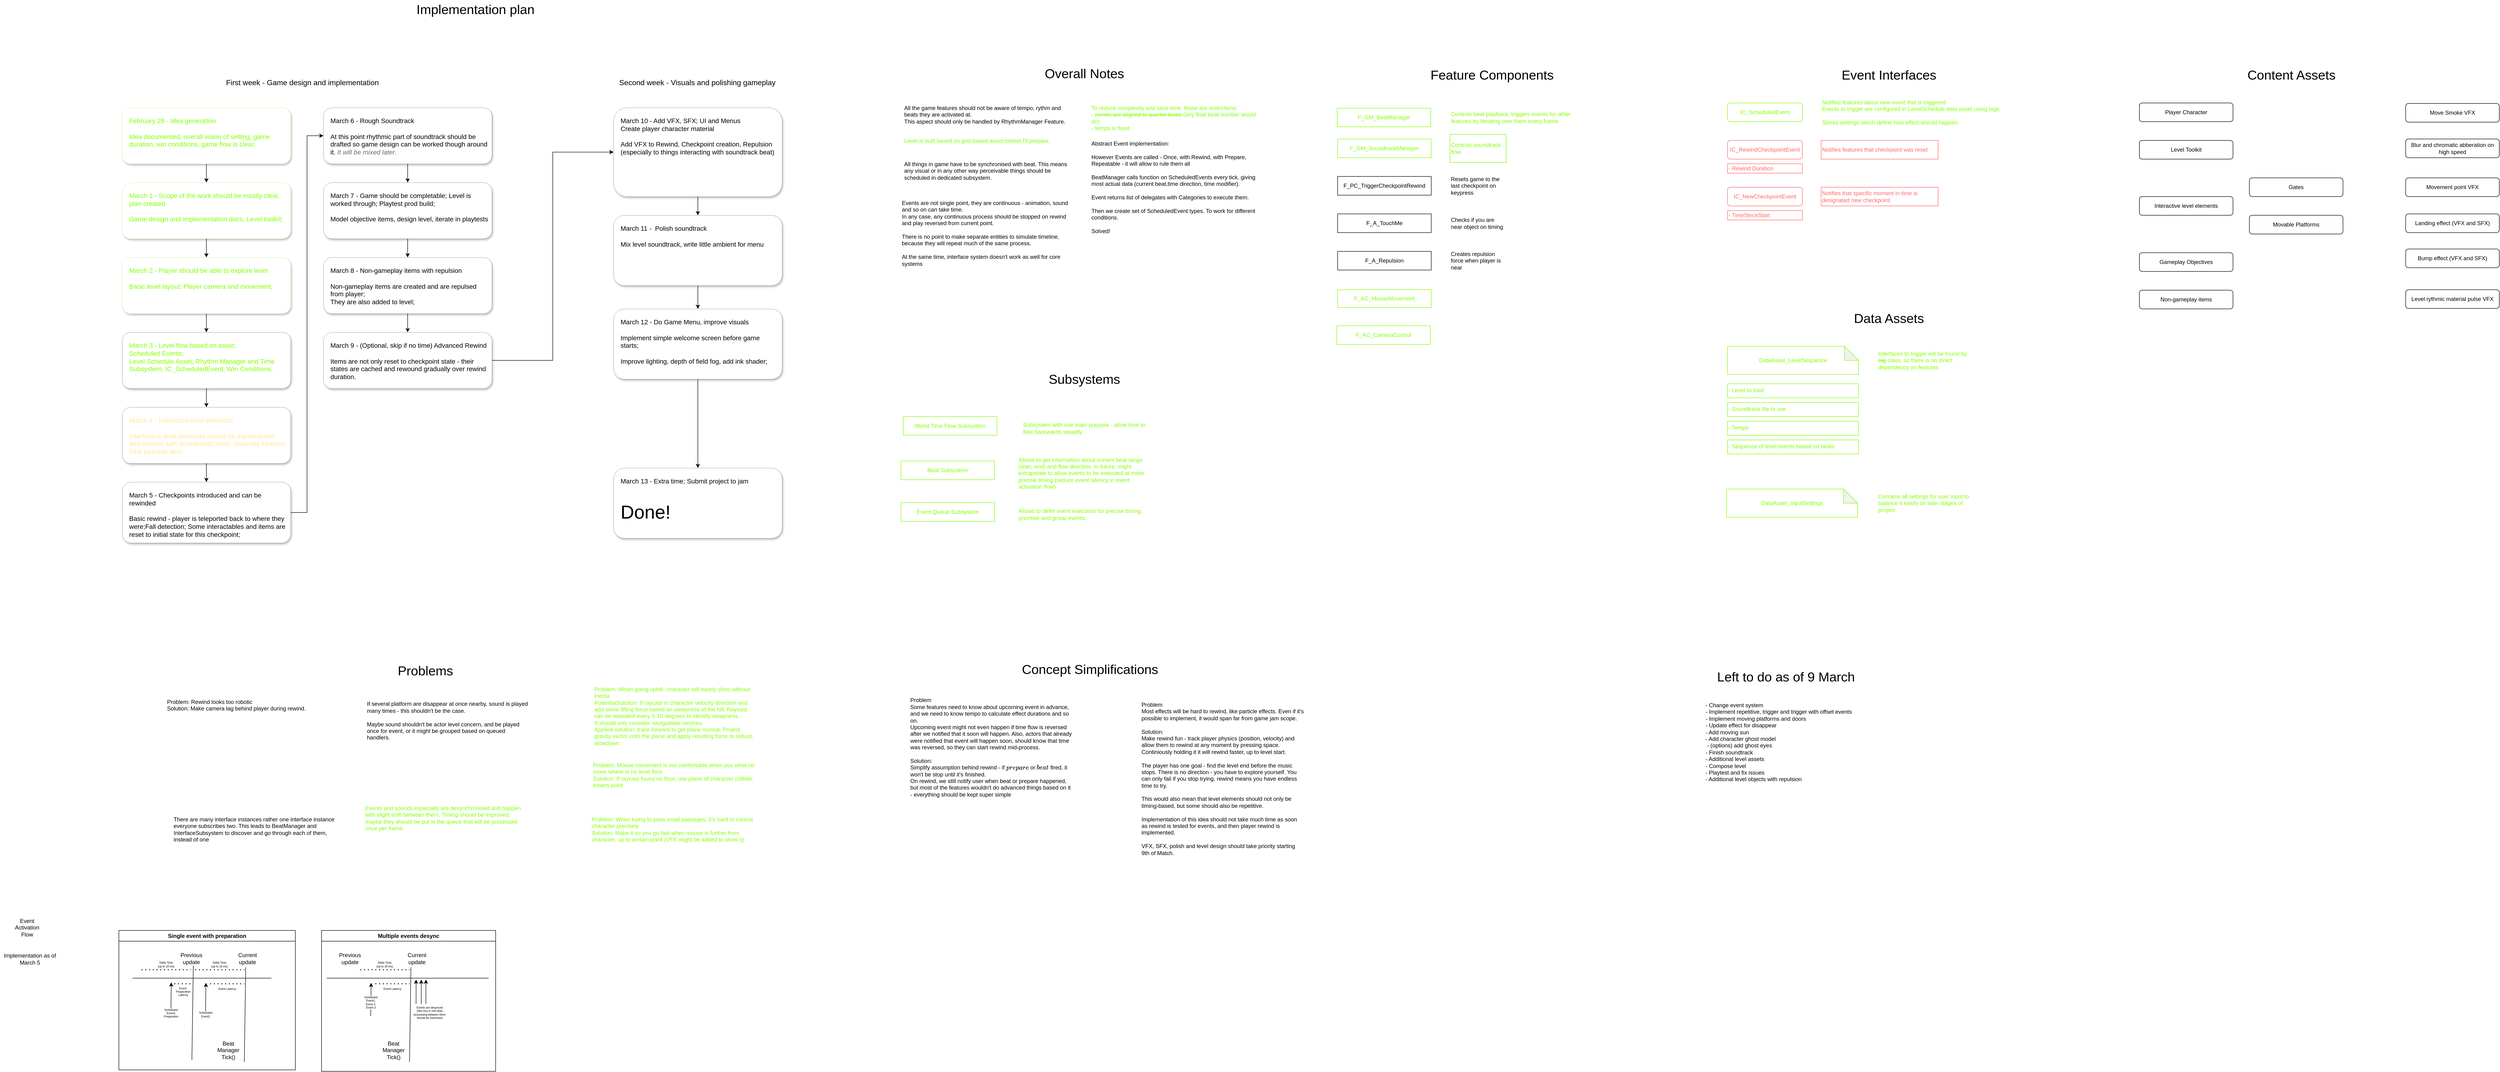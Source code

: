 <mxfile version="23.1.5" type="device">
  <diagram name="Page-1" id="owv8p-Lf1dp_q_vDyG9w">
    <mxGraphModel dx="3559" dy="2491" grid="0" gridSize="10" guides="1" tooltips="1" connect="1" arrows="1" fold="1" page="0" pageScale="1" pageWidth="850" pageHeight="1100" math="0" shadow="0">
      <root>
        <mxCell id="0" />
        <mxCell id="1" parent="0" />
        <mxCell id="0gpyr5pIwed21yI04qNp-7" value="DataAsset_LevelSequence" style="shape=note;whiteSpace=wrap;html=1;backgroundOutline=1;darkOpacity=0.05;fontColor=#80FF00;strokeColor=#80FF00;" parent="1" vertex="1">
          <mxGeometry x="1760" y="-480" width="280" height="60" as="geometry" />
        </mxCell>
        <mxCell id="0gpyr5pIwed21yI04qNp-13" value="F_GM_SoundtrackManager" style="rounded=0;whiteSpace=wrap;html=1;fontColor=#80FF00;strokeColor=#80FF00;" parent="1" vertex="1">
          <mxGeometry x="927" y="-923" width="200" height="40" as="geometry" />
        </mxCell>
        <mxCell id="0gpyr5pIwed21yI04qNp-21" value="Interfaces to trigger will be found by &lt;strike&gt;tag&lt;/strike&gt;&amp;nbsp;class, so there is no direct dependency on features" style="text;html=1;align=left;verticalAlign=middle;whiteSpace=wrap;rounded=0;fontColor=#80FF00;strokeColor=none;" parent="1" vertex="1">
          <mxGeometry x="2080" y="-480" width="210" height="60" as="geometry" />
        </mxCell>
        <mxCell id="0gpyr5pIwed21yI04qNp-25" value="IC_RewindCheckpointEvent" style="rounded=1;whiteSpace=wrap;html=1;glass=0;fontColor=#FF6666;strokeColor=#FF6666;" parent="1" vertex="1">
          <mxGeometry x="1760" y="-920" width="160" height="40" as="geometry" />
        </mxCell>
        <mxCell id="0gpyr5pIwed21yI04qNp-26" value="F_GM_BeatManager" style="rounded=0;whiteSpace=wrap;html=1;fontColor=#80FF00;strokeColor=#80FF00;" parent="1" vertex="1">
          <mxGeometry x="926" y="-989" width="200" height="40" as="geometry" />
        </mxCell>
        <mxCell id="0gpyr5pIwed21yI04qNp-28" value="F_PC_TriggerCheckpointRewind" style="rounded=0;whiteSpace=wrap;html=1;" parent="1" vertex="1">
          <mxGeometry x="927" y="-843" width="200" height="40" as="geometry" />
        </mxCell>
        <mxCell id="0gpyr5pIwed21yI04qNp-29" value="F_A_TouchMe" style="rounded=0;whiteSpace=wrap;html=1;" parent="1" vertex="1">
          <mxGeometry x="927" y="-763" width="200" height="40" as="geometry" />
        </mxCell>
        <mxCell id="0gpyr5pIwed21yI04qNp-31" value="Checks if you are near object on timing" style="text;html=1;align=left;verticalAlign=middle;whiteSpace=wrap;rounded=0;" parent="1" vertex="1">
          <mxGeometry x="1167" y="-763" width="120" height="40" as="geometry" />
        </mxCell>
        <mxCell id="0gpyr5pIwed21yI04qNp-32" value="Resets game to the last checkpoint on keypress" style="text;html=1;align=left;verticalAlign=middle;whiteSpace=wrap;rounded=0;" parent="1" vertex="1">
          <mxGeometry x="1167" y="-853" width="120" height="60" as="geometry" />
        </mxCell>
        <mxCell id="0gpyr5pIwed21yI04qNp-33" value="Controls soundtrack flow" style="text;html=1;align=left;verticalAlign=middle;whiteSpace=wrap;rounded=0;fontColor=#80FF00;strokeColor=#80FF00;" parent="1" vertex="1">
          <mxGeometry x="1167" y="-933" width="120" height="60" as="geometry" />
        </mxCell>
        <mxCell id="0gpyr5pIwed21yI04qNp-35" value="F_A_Repulsion" style="rounded=0;whiteSpace=wrap;html=1;" parent="1" vertex="1">
          <mxGeometry x="927" y="-683" width="200" height="40" as="geometry" />
        </mxCell>
        <mxCell id="0gpyr5pIwed21yI04qNp-38" value="Creates repulsion force when player is near" style="text;html=1;align=left;verticalAlign=middle;whiteSpace=wrap;rounded=0;" parent="1" vertex="1">
          <mxGeometry x="1167" y="-683" width="120" height="40" as="geometry" />
        </mxCell>
        <mxCell id="0gpyr5pIwed21yI04qNp-39" value="IC_ScheduledEvent" style="rounded=1;whiteSpace=wrap;html=1;glass=0;strokeColor=#80FF00;fontColor=#80FF00;" parent="1" vertex="1">
          <mxGeometry x="1760" y="-1000" width="160" height="40" as="geometry" />
        </mxCell>
        <mxCell id="0gpyr5pIwed21yI04qNp-40" value="Feature Components" style="text;html=1;align=center;verticalAlign=middle;whiteSpace=wrap;rounded=0;fontSize=28;" parent="1" vertex="1">
          <mxGeometry x="1042" y="-1080" width="430" height="40" as="geometry" />
        </mxCell>
        <mxCell id="0gpyr5pIwed21yI04qNp-41" value="Event Interfaces" style="text;html=1;align=center;verticalAlign=middle;whiteSpace=wrap;rounded=0;fontSize=28;" parent="1" vertex="1">
          <mxGeometry x="1890" y="-1080" width="430" height="40" as="geometry" />
        </mxCell>
        <mxCell id="0gpyr5pIwed21yI04qNp-42" value="IC_NewCheckpointEvent" style="rounded=1;whiteSpace=wrap;html=1;glass=0;fontColor=#FF6666;strokeColor=#FF6666;" parent="1" vertex="1">
          <mxGeometry x="1760" y="-820" width="160" height="40" as="geometry" />
        </mxCell>
        <mxCell id="0gpyr5pIwed21yI04qNp-43" value="Notifies features about new event that is triggered. &lt;br&gt;Events to trigger are configured in LevelSchedule data asset using tags.&lt;br&gt;&lt;br&gt;Stores settings which define how effect should happen." style="text;html=1;align=left;verticalAlign=middle;whiteSpace=wrap;rounded=0;fontColor=#80FF00;" parent="1" vertex="1">
          <mxGeometry x="1960" y="-1015" width="395" height="70" as="geometry" />
        </mxCell>
        <mxCell id="0gpyr5pIwed21yI04qNp-44" value="Notifies features that checkpoint was reset" style="text;html=1;align=left;verticalAlign=middle;whiteSpace=wrap;rounded=0;fontColor=#FF6666;strokeColor=#FF6666;" parent="1" vertex="1">
          <mxGeometry x="1960" y="-920" width="250" height="40" as="geometry" />
        </mxCell>
        <mxCell id="0gpyr5pIwed21yI04qNp-45" value="Overall Notes" style="text;html=1;align=center;verticalAlign=middle;whiteSpace=wrap;rounded=0;fontSize=28;" parent="1" vertex="1">
          <mxGeometry x="266" y="-1083" width="240" height="40" as="geometry" />
        </mxCell>
        <mxCell id="0gpyr5pIwed21yI04qNp-46" value="All the game features should not be aware of tempo, rythm and beats they are activated at.&lt;br&gt;This aspect should only be handled by RhythmManager Feature." style="text;html=1;align=left;verticalAlign=top;whiteSpace=wrap;rounded=0;" parent="1" vertex="1">
          <mxGeometry x="-1" y="-1003" width="360" height="64" as="geometry" />
        </mxCell>
        <mxCell id="0gpyr5pIwed21yI04qNp-49" value="- Rewind Duration" style="text;html=1;align=left;verticalAlign=middle;whiteSpace=wrap;rounded=0;fontColor=#FF6666;strokeColor=#FF6666;" parent="1" vertex="1">
          <mxGeometry x="1760" y="-870" width="160" height="20" as="geometry" />
        </mxCell>
        <mxCell id="0gpyr5pIwed21yI04qNp-52" value="- TimeSinceStart" style="text;html=1;align=left;verticalAlign=middle;whiteSpace=wrap;rounded=0;fontColor=#FF6666;strokeColor=#FF6666;" parent="1" vertex="1">
          <mxGeometry x="1760" y="-770" width="160" height="20" as="geometry" />
        </mxCell>
        <mxCell id="0gpyr5pIwed21yI04qNp-53" value="Notifies that specific moment in time is designated new checkpoint." style="text;html=1;align=left;verticalAlign=middle;whiteSpace=wrap;rounded=0;fontColor=#FF6666;strokeColor=#FF6666;" parent="1" vertex="1">
          <mxGeometry x="1960" y="-820" width="250" height="40" as="geometry" />
        </mxCell>
        <mxCell id="0gpyr5pIwed21yI04qNp-55" value="Data Assets" style="text;html=1;align=center;verticalAlign=middle;whiteSpace=wrap;rounded=0;fontSize=28;" parent="1" vertex="1">
          <mxGeometry x="1890" y="-560" width="430" height="40" as="geometry" />
        </mxCell>
        <mxCell id="0gpyr5pIwed21yI04qNp-56" value="Content Assets" style="text;html=1;align=center;verticalAlign=middle;whiteSpace=wrap;rounded=0;fontSize=28;" parent="1" vertex="1">
          <mxGeometry x="2750" y="-1080" width="430" height="40" as="geometry" />
        </mxCell>
        <mxCell id="0gpyr5pIwed21yI04qNp-57" value="Player Character" style="rounded=1;whiteSpace=wrap;html=1;" parent="1" vertex="1">
          <mxGeometry x="2640" y="-1000" width="200" height="40" as="geometry" />
        </mxCell>
        <mxCell id="0gpyr5pIwed21yI04qNp-58" value="Level Toolkit" style="rounded=1;whiteSpace=wrap;html=1;" parent="1" vertex="1">
          <mxGeometry x="2640" y="-920" width="200" height="40" as="geometry" />
        </mxCell>
        <mxCell id="0gpyr5pIwed21yI04qNp-59" value="Non-gameplay items" style="rounded=1;whiteSpace=wrap;html=1;" parent="1" vertex="1">
          <mxGeometry x="2640" y="-600" width="200" height="40" as="geometry" />
        </mxCell>
        <mxCell id="0gpyr5pIwed21yI04qNp-60" value="Gameplay Objectives" style="rounded=1;whiteSpace=wrap;html=1;" parent="1" vertex="1">
          <mxGeometry x="2640" y="-680" width="200" height="40" as="geometry" />
        </mxCell>
        <mxCell id="0gpyr5pIwed21yI04qNp-61" value="Movable Platforms" style="rounded=1;whiteSpace=wrap;html=1;" parent="1" vertex="1">
          <mxGeometry x="2875" y="-760" width="200" height="40" as="geometry" />
        </mxCell>
        <mxCell id="0gpyr5pIwed21yI04qNp-62" value="Gates" style="rounded=1;whiteSpace=wrap;html=1;" parent="1" vertex="1">
          <mxGeometry x="2875" y="-840" width="200" height="40" as="geometry" />
        </mxCell>
        <mxCell id="0gpyr5pIwed21yI04qNp-63" value="Level is built based on grid-based asset toolset I&#39;ll prepare." style="text;html=1;align=left;verticalAlign=top;whiteSpace=wrap;rounded=0;fontColor=#80FF00;" parent="1" vertex="1">
          <mxGeometry x="-1" y="-933" width="360" height="50" as="geometry" />
        </mxCell>
        <mxCell id="0gpyr5pIwed21yI04qNp-64" value="Implementation plan" style="text;html=1;align=center;verticalAlign=middle;whiteSpace=wrap;rounded=0;fontSize=28;" parent="1" vertex="1">
          <mxGeometry x="-1070" y="-1220" width="310" height="40" as="geometry" />
        </mxCell>
        <mxCell id="0gpyr5pIwed21yI04qNp-78" style="edgeStyle=orthogonalEdgeStyle;rounded=0;orthogonalLoop=1;jettySize=auto;html=1;" parent="1" source="0gpyr5pIwed21yI04qNp-66" target="0gpyr5pIwed21yI04qNp-67" edge="1">
          <mxGeometry relative="1" as="geometry" />
        </mxCell>
        <mxCell id="0gpyr5pIwed21yI04qNp-66" value="&lt;font color=&quot;#80ff00&quot; style=&quot;font-size: 14px;&quot;&gt;&lt;font style=&quot;font-size: 14px;&quot;&gt;February 29 - Idea generation&lt;/font&gt;&lt;br&gt;&lt;br&gt;Idea documented, overall vision of setting, game duration, win conditions, game flow is clear;&lt;/font&gt;" style="text;html=1;align=left;verticalAlign=top;whiteSpace=wrap;rounded=1;fontSize=14;fillColor=default;glass=0;shadow=1;strokeColor=#80FF00;strokeWidth=0.25;spacingTop=5;spacing=10;spacingLeft=5;" parent="1" vertex="1">
          <mxGeometry x="-1670" y="-990" width="360" height="120" as="geometry" />
        </mxCell>
        <mxCell id="0gpyr5pIwed21yI04qNp-79" style="edgeStyle=orthogonalEdgeStyle;rounded=0;orthogonalLoop=1;jettySize=auto;html=1;" parent="1" source="0gpyr5pIwed21yI04qNp-67" target="0gpyr5pIwed21yI04qNp-68" edge="1">
          <mxGeometry relative="1" as="geometry" />
        </mxCell>
        <mxCell id="0gpyr5pIwed21yI04qNp-67" value="&lt;font color=&quot;#80ff00&quot;&gt;&lt;font style=&quot;font-size: 14px;&quot;&gt;March 1 - &lt;/font&gt;&lt;font style=&quot;font-size: 14px;&quot;&gt;Scope of the work should be mostly clear, plan created&lt;/font&gt;&lt;br&gt;&lt;br&gt;Game design and implementation docs, Level toolkit;&lt;/font&gt;&lt;div&gt;&lt;br&gt;&lt;/div&gt;" style="text;html=1;align=left;verticalAlign=top;whiteSpace=wrap;rounded=1;fontSize=14;fillColor=default;glass=0;shadow=1;strokeColor=#80FF00;strokeWidth=0.25;spacingTop=5;spacing=10;spacingLeft=5;" parent="1" vertex="1">
          <mxGeometry x="-1670" y="-830" width="360" height="120" as="geometry" />
        </mxCell>
        <mxCell id="0gpyr5pIwed21yI04qNp-80" style="edgeStyle=orthogonalEdgeStyle;rounded=0;orthogonalLoop=1;jettySize=auto;html=1;" parent="1" source="0gpyr5pIwed21yI04qNp-68" target="0gpyr5pIwed21yI04qNp-70" edge="1">
          <mxGeometry relative="1" as="geometry" />
        </mxCell>
        <mxCell id="0gpyr5pIwed21yI04qNp-68" value="&lt;font color=&quot;#80ff00&quot;&gt;March 2 - Player should be able to explore level&lt;br&gt;&lt;br&gt;Basic level layout; Player camera and movement; &lt;/font&gt;&lt;div&gt;&lt;br&gt;&lt;/div&gt;" style="text;html=1;align=left;verticalAlign=top;whiteSpace=wrap;rounded=1;fontSize=14;fillColor=default;glass=0;shadow=1;strokeColor=#80FF00;strokeWidth=0.25;spacingTop=5;spacing=10;spacingLeft=5;" parent="1" vertex="1">
          <mxGeometry x="-1670" y="-670" width="360" height="120" as="geometry" />
        </mxCell>
        <mxCell id="0gpyr5pIwed21yI04qNp-81" style="edgeStyle=orthogonalEdgeStyle;rounded=0;orthogonalLoop=1;jettySize=auto;html=1;" parent="1" source="0gpyr5pIwed21yI04qNp-70" target="0gpyr5pIwed21yI04qNp-72" edge="1">
          <mxGeometry relative="1" as="geometry" />
        </mxCell>
        <mxCell id="0gpyr5pIwed21yI04qNp-70" value="&lt;font color=&quot;#80ff00&quot;&gt;March 3 - Level flow based on asset;&lt;br&gt;Scheduled Events;&lt;/font&gt;&amp;nbsp;&lt;br&gt;&lt;font color=&quot;#80ff00&quot;&gt;Level Schedule Asset; Rhythm Manager and Time Subsystem; IC_ScheduledEvent; Win Conditions;&amp;nbsp;&lt;/font&gt;" style="text;html=1;align=left;verticalAlign=top;whiteSpace=wrap;rounded=1;fontSize=14;fillColor=default;glass=0;shadow=1;strokeColor=default;strokeWidth=0.25;spacingTop=5;spacing=10;spacingLeft=5;" parent="1" vertex="1">
          <mxGeometry x="-1670" y="-510" width="360" height="120" as="geometry" />
        </mxCell>
        <mxCell id="0gpyr5pIwed21yI04qNp-85" style="edgeStyle=orthogonalEdgeStyle;rounded=0;orthogonalLoop=1;jettySize=auto;html=1;" parent="1" source="0gpyr5pIwed21yI04qNp-72" target="0gpyr5pIwed21yI04qNp-84" edge="1">
          <mxGeometry relative="1" as="geometry" />
        </mxCell>
        <mxCell id="0gpyr5pIwed21yI04qNp-72" value="March 4 - Interactive level elements;&lt;br&gt;&lt;br&gt;Interfactive level elements should be implemented and interact with ScheduledEvents; TouchMe Feature; First pickable item;" style="text;html=1;align=left;verticalAlign=top;whiteSpace=wrap;rounded=1;fontSize=14;fillColor=default;glass=0;shadow=1;strokeColor=default;strokeWidth=0.25;spacingTop=5;spacing=10;spacingLeft=5;fontColor=#FFE599;" parent="1" vertex="1">
          <mxGeometry x="-1670" y="-350" width="360" height="120" as="geometry" />
        </mxCell>
        <mxCell id="0gpyr5pIwed21yI04qNp-75" value="Interactive level elements" style="rounded=1;whiteSpace=wrap;html=1;" parent="1" vertex="1">
          <mxGeometry x="2640" y="-800" width="200" height="40" as="geometry" />
        </mxCell>
        <mxCell id="0gpyr5pIwed21yI04qNp-82" value="First week - Game design and implementation" style="text;html=1;align=left;verticalAlign=top;whiteSpace=wrap;rounded=0;fontSize=16;" parent="1" vertex="1">
          <mxGeometry x="-1450" y="-1060" width="360" height="40" as="geometry" />
        </mxCell>
        <mxCell id="0gpyr5pIwed21yI04qNp-83" value="Second week - Visuals and polishing gameplay" style="text;html=1;align=left;verticalAlign=top;whiteSpace=wrap;rounded=0;fontSize=16;" parent="1" vertex="1">
          <mxGeometry x="-610" y="-1060" width="360" height="40" as="geometry" />
        </mxCell>
        <mxCell id="0gpyr5pIwed21yI04qNp-87" style="edgeStyle=orthogonalEdgeStyle;rounded=0;orthogonalLoop=1;jettySize=auto;html=1;entryX=0;entryY=0.5;entryDx=0;entryDy=0;" parent="1" source="0gpyr5pIwed21yI04qNp-84" target="0gpyr5pIwed21yI04qNp-88" edge="1">
          <mxGeometry relative="1" as="geometry">
            <mxPoint x="-1190" y="-930" as="targetPoint" />
          </mxGeometry>
        </mxCell>
        <mxCell id="0gpyr5pIwed21yI04qNp-84" value="March 5 - Checkpoints introduced and can be rewinded&lt;br&gt;&lt;br&gt;Basic rewind - player is teleported back to where they were;Fall detection;&amp;nbsp;Some interactables and items are reset to initial state for this checkpoint;" style="text;html=1;align=left;verticalAlign=top;whiteSpace=wrap;rounded=1;fontSize=14;fillColor=default;glass=0;shadow=1;strokeColor=default;strokeWidth=0.25;spacingTop=5;spacing=10;spacingLeft=5;" parent="1" vertex="1">
          <mxGeometry x="-1670" y="-190" width="360" height="130" as="geometry" />
        </mxCell>
        <mxCell id="0gpyr5pIwed21yI04qNp-107" style="edgeStyle=orthogonalEdgeStyle;rounded=0;orthogonalLoop=1;jettySize=auto;html=1;" parent="1" source="0gpyr5pIwed21yI04qNp-88" target="0gpyr5pIwed21yI04qNp-104" edge="1">
          <mxGeometry relative="1" as="geometry" />
        </mxCell>
        <mxCell id="0gpyr5pIwed21yI04qNp-88" value="March 6 - Rough Soundtrack&lt;br&gt;&lt;br&gt;At this point rhythmic part of soundtrack should be drafted so game design can be worked though around it.&amp;nbsp;&lt;i&gt;&lt;font color=&quot;#696969&quot;&gt;It will be mixed later.&lt;/font&gt;&lt;/i&gt;&lt;br&gt;&lt;div&gt;&lt;br&gt;&lt;/div&gt;" style="text;html=1;align=left;verticalAlign=top;whiteSpace=wrap;rounded=1;fontSize=14;fillColor=default;glass=0;shadow=1;strokeColor=default;strokeWidth=0.25;spacingTop=5;spacing=10;spacingLeft=5;" parent="1" vertex="1">
          <mxGeometry x="-1240" y="-990" width="360" height="120" as="geometry" />
        </mxCell>
        <mxCell id="0gpyr5pIwed21yI04qNp-92" style="edgeStyle=orthogonalEdgeStyle;rounded=0;orthogonalLoop=1;jettySize=auto;html=1;entryX=0.5;entryY=0;entryDx=0;entryDy=0;" parent="1" source="0gpyr5pIwed21yI04qNp-90" target="0gpyr5pIwed21yI04qNp-93" edge="1">
          <mxGeometry relative="1" as="geometry">
            <mxPoint x="-1060" y="-670" as="targetPoint" />
          </mxGeometry>
        </mxCell>
        <mxCell id="0gpyr5pIwed21yI04qNp-90" value="March 8 - Non-gameplay items with repulsion&lt;br&gt;&lt;br&gt;Non-gameplay items are created and are repulsed from player;&lt;br&gt;They are also added to level;" style="text;html=1;align=left;verticalAlign=top;whiteSpace=wrap;rounded=1;fontSize=14;fillColor=default;glass=0;shadow=1;strokeColor=default;strokeWidth=0.25;spacingTop=5;spacing=10;spacingLeft=5;" parent="1" vertex="1">
          <mxGeometry x="-1240" y="-670" width="360" height="120" as="geometry" />
        </mxCell>
        <mxCell id="0gpyr5pIwed21yI04qNp-110" style="edgeStyle=orthogonalEdgeStyle;rounded=0;orthogonalLoop=1;jettySize=auto;html=1;entryX=0;entryY=0.5;entryDx=0;entryDy=0;" parent="1" source="0gpyr5pIwed21yI04qNp-93" target="0gpyr5pIwed21yI04qNp-109" edge="1">
          <mxGeometry relative="1" as="geometry" />
        </mxCell>
        <mxCell id="0gpyr5pIwed21yI04qNp-93" value="March 9 - (Optional, skip if no time) Advanced Rewind&lt;br&gt;&lt;br&gt;Items are not only reset to checkpoint state - their states are cached and rewound gradually over rewind duration." style="text;html=1;align=left;verticalAlign=top;whiteSpace=wrap;rounded=1;fontSize=14;fillColor=default;glass=0;shadow=1;strokeColor=default;strokeWidth=0.25;spacingTop=5;spacing=10;spacingLeft=5;" parent="1" vertex="1">
          <mxGeometry x="-1240" y="-510" width="360" height="120" as="geometry" />
        </mxCell>
        <mxCell id="0gpyr5pIwed21yI04qNp-94" value="All things in game have to be synchronised with beat. This means any visual or in any other way perceivable things should be scheduled in dedicated subsystem." style="text;html=1;align=left;verticalAlign=top;whiteSpace=wrap;rounded=0;" parent="1" vertex="1">
          <mxGeometry x="-1" y="-883" width="360" height="60" as="geometry" />
        </mxCell>
        <mxCell id="0gpyr5pIwed21yI04qNp-96" value="- Level to load&lt;div&gt;&lt;br&gt;&lt;/div&gt;" style="text;html=1;align=left;verticalAlign=top;whiteSpace=wrap;rounded=0;fontColor=#80FF00;strokeColor=#80FF00;" parent="1" vertex="1">
          <mxGeometry x="1760" y="-400" width="280" height="30" as="geometry" />
        </mxCell>
        <mxCell id="0gpyr5pIwed21yI04qNp-97" value="- Soundtrack file to use" style="text;html=1;align=left;verticalAlign=top;whiteSpace=wrap;rounded=0;fontColor=#80FF00;strokeColor=#80FF00;" parent="1" vertex="1">
          <mxGeometry x="1760" y="-360" width="280" height="30" as="geometry" />
        </mxCell>
        <mxCell id="0gpyr5pIwed21yI04qNp-98" value="- Sequence of level events based on beats" style="text;html=1;align=left;verticalAlign=top;whiteSpace=wrap;rounded=0;fontColor=#80FF00;strokeColor=#80FF00;" parent="1" vertex="1">
          <mxGeometry x="1760" y="-280" width="280" height="30" as="geometry" />
        </mxCell>
        <mxCell id="0gpyr5pIwed21yI04qNp-99" value="- Tempo" style="text;html=1;align=left;verticalAlign=top;whiteSpace=wrap;rounded=0;fontColor=#80FF00;strokeColor=#80FF00;" parent="1" vertex="1">
          <mxGeometry x="1760" y="-320" width="280" height="30" as="geometry" />
        </mxCell>
        <mxCell id="0gpyr5pIwed21yI04qNp-100" value="To reduce complexity and save time, those are restrictions:&lt;br&gt;-&amp;nbsp;&lt;strike&gt;events are aligned to quarter beats&lt;/strike&gt;&amp;nbsp;(any float beat number would do)&lt;br&gt;- tempo is fixed&amp;nbsp;" style="text;html=1;align=left;verticalAlign=top;whiteSpace=wrap;rounded=0;fontColor=#80FF00;" parent="1" vertex="1">
          <mxGeometry x="399" y="-1003" width="360" height="67" as="geometry" />
        </mxCell>
        <mxCell id="0gpyr5pIwed21yI04qNp-108" value="" style="edgeStyle=orthogonalEdgeStyle;rounded=0;orthogonalLoop=1;jettySize=auto;html=1;" parent="1" source="0gpyr5pIwed21yI04qNp-104" target="0gpyr5pIwed21yI04qNp-90" edge="1">
          <mxGeometry relative="1" as="geometry" />
        </mxCell>
        <mxCell id="0gpyr5pIwed21yI04qNp-104" value="March 7 - Game should be completable; Level is worked through; Playtest prod build;&lt;br&gt;&lt;div&gt;&lt;br&gt;&lt;/div&gt;&lt;div&gt;Model objective items, design level, iterate in playtests&lt;/div&gt;" style="text;html=1;align=left;verticalAlign=top;whiteSpace=wrap;rounded=1;fontSize=14;fillColor=default;glass=0;shadow=1;strokeColor=default;strokeWidth=0.25;spacingTop=5;spacing=10;spacingLeft=5;" parent="1" vertex="1">
          <mxGeometry x="-1240" y="-830" width="360" height="120" as="geometry" />
        </mxCell>
        <mxCell id="0gpyr5pIwed21yI04qNp-115" style="edgeStyle=orthogonalEdgeStyle;rounded=0;orthogonalLoop=1;jettySize=auto;html=1;entryX=0.5;entryY=0;entryDx=0;entryDy=0;" parent="1" source="0gpyr5pIwed21yI04qNp-109" target="0gpyr5pIwed21yI04qNp-113" edge="1">
          <mxGeometry relative="1" as="geometry" />
        </mxCell>
        <mxCell id="0gpyr5pIwed21yI04qNp-109" value="March 10 - Add VFX, SFX; UI and Menus&lt;br&gt;Create player character material&lt;br&gt;&lt;br&gt;Add VFX to Rewind, Checkpoint creation, Repulsion (especially to things interacting with soundtrack beat)&lt;br&gt;&lt;div&gt;&lt;br&gt;&lt;/div&gt;" style="text;html=1;align=left;verticalAlign=top;whiteSpace=wrap;rounded=1;fontSize=14;fillColor=default;glass=0;shadow=1;strokeColor=default;strokeWidth=0.25;spacingTop=5;spacing=10;spacingLeft=5;" parent="1" vertex="1">
          <mxGeometry x="-620" y="-990" width="360" height="190" as="geometry" />
        </mxCell>
        <mxCell id="0gpyr5pIwed21yI04qNp-118" style="edgeStyle=orthogonalEdgeStyle;rounded=0;orthogonalLoop=1;jettySize=auto;html=1;entryX=0.5;entryY=0;entryDx=0;entryDy=0;" parent="1" source="0gpyr5pIwed21yI04qNp-113" target="0gpyr5pIwed21yI04qNp-116" edge="1">
          <mxGeometry relative="1" as="geometry" />
        </mxCell>
        <mxCell id="0gpyr5pIwed21yI04qNp-113" value="March 11 -&amp;nbsp; Polish soundtrack&lt;br&gt;&lt;br&gt;Mix level soundtrack, write little ambient for menu" style="text;html=1;align=left;verticalAlign=top;whiteSpace=wrap;rounded=1;fontSize=14;fillColor=default;glass=0;shadow=1;strokeColor=default;strokeWidth=0.25;spacingTop=5;spacing=10;spacingLeft=5;" parent="1" vertex="1">
          <mxGeometry x="-620" y="-760" width="360" height="150" as="geometry" />
        </mxCell>
        <mxCell id="0gpyr5pIwed21yI04qNp-119" style="edgeStyle=orthogonalEdgeStyle;rounded=0;orthogonalLoop=1;jettySize=auto;html=1;entryX=0.5;entryY=0;entryDx=0;entryDy=0;" parent="1" source="0gpyr5pIwed21yI04qNp-116" target="0gpyr5pIwed21yI04qNp-120" edge="1">
          <mxGeometry relative="1" as="geometry">
            <mxPoint x="-440" y="-220" as="targetPoint" />
          </mxGeometry>
        </mxCell>
        <mxCell id="0gpyr5pIwed21yI04qNp-116" value="March 12 - Do Game Menu, improve visuals&lt;br&gt;&lt;br&gt;&lt;div&gt;Implement simple welcome screen before game starts;&lt;/div&gt;&lt;div&gt;&lt;br&gt;&lt;/div&gt;&lt;div&gt;Improve lighting, depth of field fog, add ink shader;&lt;br&gt;&lt;/div&gt;" style="text;html=1;align=left;verticalAlign=top;whiteSpace=wrap;rounded=1;fontSize=14;fillColor=default;glass=0;shadow=1;strokeColor=default;strokeWidth=0.25;spacingTop=5;spacing=10;spacingLeft=5;" parent="1" vertex="1">
          <mxGeometry x="-620" y="-560" width="360" height="150" as="geometry" />
        </mxCell>
        <mxCell id="0gpyr5pIwed21yI04qNp-120" value="March 13&amp;nbsp;- Extra time; Submit project to jam&lt;br&gt;&lt;br&gt;&lt;br&gt;&lt;div style=&quot;&quot;&gt;&lt;span style=&quot;background-color: initial; font-size: 40px;&quot;&gt;Done!&lt;/span&gt;&lt;/div&gt;" style="text;html=1;align=left;verticalAlign=top;whiteSpace=wrap;rounded=1;fontSize=14;fillColor=default;glass=0;shadow=1;strokeColor=default;strokeWidth=0.25;spacingTop=5;spacing=10;spacingLeft=5;" parent="1" vertex="1">
          <mxGeometry x="-620" y="-220" width="360" height="150" as="geometry" />
        </mxCell>
        <mxCell id="EbccCRgriFr5bWuw-MQq-2" value="F_AC_MouseMovement" style="rounded=0;whiteSpace=wrap;html=1;strokeColor=#80FF00;fontColor=#80FF00;" parent="1" vertex="1">
          <mxGeometry x="927" y="-601" width="200" height="38" as="geometry" />
        </mxCell>
        <mxCell id="EbccCRgriFr5bWuw-MQq-3" value="F_AC_CameraControl" style="rounded=0;whiteSpace=wrap;html=1;strokeColor=#80FF00;fontColor=#80FF00;" parent="1" vertex="1">
          <mxGeometry x="925" y="-524" width="200" height="40" as="geometry" />
        </mxCell>
        <mxCell id="EbccCRgriFr5bWuw-MQq-4" value="Controls beat playback, triggers events for other features by iterating over them every frame" style="text;html=1;align=left;verticalAlign=middle;whiteSpace=wrap;rounded=0;fontColor=#80FF00;" parent="1" vertex="1">
          <mxGeometry x="1167" y="-999" width="279" height="60" as="geometry" />
        </mxCell>
        <mxCell id="EbccCRgriFr5bWuw-MQq-5" value="DataAsset_InputSettings" style="shape=note;whiteSpace=wrap;html=1;backgroundOutline=1;darkOpacity=0.05;fontColor=#80FF00;strokeColor=#80FF00;" parent="1" vertex="1">
          <mxGeometry x="1758" y="-175" width="280" height="60" as="geometry" />
        </mxCell>
        <mxCell id="EbccCRgriFr5bWuw-MQq-6" value="Contains all settings for user input to balance it easily on later stages of project" style="text;html=1;align=left;verticalAlign=middle;whiteSpace=wrap;rounded=0;fontColor=#80FF00;strokeColor=none;" parent="1" vertex="1">
          <mxGeometry x="2080" y="-175" width="210" height="60" as="geometry" />
        </mxCell>
        <mxCell id="EbccCRgriFr5bWuw-MQq-7" value="Subsystems" style="text;html=1;align=center;verticalAlign=middle;whiteSpace=wrap;rounded=0;fontSize=28;" parent="1" vertex="1">
          <mxGeometry x="171" y="-430" width="430" height="40" as="geometry" />
        </mxCell>
        <mxCell id="EbccCRgriFr5bWuw-MQq-8" value="World Time Flow Subsystem" style="rounded=0;whiteSpace=wrap;html=1;fontColor=#80FF00;strokeColor=#80FF00;" parent="1" vertex="1">
          <mxGeometry x="-1" y="-330" width="200" height="40" as="geometry" />
        </mxCell>
        <mxCell id="EbccCRgriFr5bWuw-MQq-9" value="Subsystem with one main purpose - allow time to flow backwards steadily" style="text;html=1;align=left;verticalAlign=middle;whiteSpace=wrap;rounded=0;fontColor=#80FF00;" parent="1" vertex="1">
          <mxGeometry x="253" y="-335" width="282" height="60" as="geometry" />
        </mxCell>
        <mxCell id="PKnEZbOWq2XSmy1zuEi0-1" value="Problems" style="text;html=1;align=center;verticalAlign=middle;whiteSpace=wrap;rounded=0;fontSize=28;" parent="1" vertex="1">
          <mxGeometry x="-1177" y="193" width="310" height="40" as="geometry" />
        </mxCell>
        <mxCell id="PKnEZbOWq2XSmy1zuEi0-3" value="Events and sounds especially are desynchronised and happen with slight shift between them. Timing should be improved, maybe they should be put in the queue that will be processed once per frame.&amp;nbsp;" style="text;html=1;align=left;verticalAlign=middle;whiteSpace=wrap;rounded=0;fontColor=#80FF00;" parent="1" vertex="1">
          <mxGeometry x="-1153" y="495" width="349" height="65" as="geometry" />
        </mxCell>
        <mxCell id="PKnEZbOWq2XSmy1zuEi0-5" value="Problem&lt;br&gt;Some features need to know about upcoming event in advance, and we need to know tempo to calculate effect durations and so on.&amp;nbsp;&amp;nbsp;&lt;br&gt;Upcoming event might not even happen if time flow is reversed after we notified that it soon will happen. Also, actors that already were notified that event will happen soon, should know that time was reversed, so they can start rewind mid-process.&lt;br&gt;&lt;br&gt;Solution:&lt;br&gt;Simplify assumption behind rewind - if `prepare` or `beat` fired, it won&#39;t be stop until it&#39;s finished.&amp;nbsp;&lt;br&gt;On rewind, we still notify user when beat or prepare happened, but most of the features wouldn&#39;t do advanced things based on it - everything should be kept super simple&lt;br&gt;&lt;div&gt;&lt;br&gt;&lt;/div&gt;" style="text;html=1;align=left;verticalAlign=middle;whiteSpace=wrap;rounded=0;" parent="1" vertex="1">
          <mxGeometry x="12" y="273" width="349" height="222" as="geometry" />
        </mxCell>
        <mxCell id="PKnEZbOWq2XSmy1zuEi0-6" value="If several platform are disappear at once nearby, sound is played many times - this shouldn&#39;t be the case.&lt;br&gt;&lt;br&gt;Maybe sound shouldn&#39;t be actor level concern, and be played once for event, or it might be grouped based on queued handlers." style="text;html=1;align=left;verticalAlign=middle;whiteSpace=wrap;rounded=0;" parent="1" vertex="1">
          <mxGeometry x="-1149" y="266" width="349" height="108" as="geometry" />
        </mxCell>
        <mxCell id="PKnEZbOWq2XSmy1zuEi0-7" value="" style="endArrow=none;html=1;rounded=0;" parent="1" edge="1">
          <mxGeometry width="50" height="50" relative="1" as="geometry">
            <mxPoint x="-1233" y="870" as="sourcePoint" />
            <mxPoint x="-887" y="870" as="targetPoint" />
          </mxGeometry>
        </mxCell>
        <mxCell id="PKnEZbOWq2XSmy1zuEi0-8" value="Event Activation Flow" style="text;html=1;align=center;verticalAlign=middle;whiteSpace=wrap;rounded=0;" parent="1" vertex="1">
          <mxGeometry x="-1903" y="733" width="60" height="57" as="geometry" />
        </mxCell>
        <mxCell id="PKnEZbOWq2XSmy1zuEi0-10" value="Implementation as of March 5" style="text;html=1;align=center;verticalAlign=middle;whiteSpace=wrap;rounded=0;" parent="1" vertex="1">
          <mxGeometry x="-1931" y="814" width="128" height="30" as="geometry" />
        </mxCell>
        <mxCell id="PKnEZbOWq2XSmy1zuEi0-11" value="" style="endArrow=none;dashed=1;html=1;dashPattern=1 3;strokeWidth=2;rounded=0;" parent="1" edge="1">
          <mxGeometry width="50" height="50" relative="1" as="geometry">
            <mxPoint x="-1161" y="852" as="sourcePoint" />
            <mxPoint x="-1056" y="852" as="targetPoint" />
          </mxGeometry>
        </mxCell>
        <mxCell id="PKnEZbOWq2XSmy1zuEi0-12" value="Previous update" style="text;html=1;align=center;verticalAlign=middle;whiteSpace=wrap;rounded=0;" parent="1" vertex="1">
          <mxGeometry x="-1213" y="814" width="60" height="27" as="geometry" />
        </mxCell>
        <mxCell id="PKnEZbOWq2XSmy1zuEi0-13" value="Current update" style="text;html=1;align=center;verticalAlign=middle;whiteSpace=wrap;rounded=0;" parent="1" vertex="1">
          <mxGeometry x="-1070" y="814" width="60" height="27" as="geometry" />
        </mxCell>
        <mxCell id="PKnEZbOWq2XSmy1zuEi0-14" value="&lt;font style=&quot;font-size: 6px;&quot;&gt;Delta Time &lt;br&gt;(up to 16 ms)&lt;/font&gt;" style="text;html=1;align=center;verticalAlign=middle;whiteSpace=wrap;rounded=0;fontSize=6;" parent="1" vertex="1">
          <mxGeometry x="-1139" y="826" width="60" height="30" as="geometry" />
        </mxCell>
        <mxCell id="PKnEZbOWq2XSmy1zuEi0-16" value="" style="endArrow=classic;html=1;rounded=0;" parent="1" edge="1">
          <mxGeometry width="50" height="50" relative="1" as="geometry">
            <mxPoint x="-1139" y="951" as="sourcePoint" />
            <mxPoint x="-1138" y="880" as="targetPoint" />
          </mxGeometry>
        </mxCell>
        <mxCell id="PKnEZbOWq2XSmy1zuEi0-17" value="Scheduled&lt;br style=&quot;font-size: 6px;&quot;&gt;Event1, &lt;br style=&quot;font-size: 6px;&quot;&gt;Event 2, &lt;br style=&quot;font-size: 6px;&quot;&gt;Event 3" style="edgeLabel;html=1;align=center;verticalAlign=middle;resizable=0;points=[];fontSize=6;" parent="PKnEZbOWq2XSmy1zuEi0-16" vertex="1" connectable="0">
          <mxGeometry x="0.26" y="1" relative="1" as="geometry">
            <mxPoint y="15" as="offset" />
          </mxGeometry>
        </mxCell>
        <mxCell id="PKnEZbOWq2XSmy1zuEi0-18" value="" style="endArrow=none;dashed=1;html=1;dashPattern=1 3;strokeWidth=2;rounded=0;" parent="1" edge="1">
          <mxGeometry width="50" height="50" relative="1" as="geometry">
            <mxPoint x="-1129" y="882" as="sourcePoint" />
            <mxPoint x="-1056" y="882" as="targetPoint" />
          </mxGeometry>
        </mxCell>
        <mxCell id="PKnEZbOWq2XSmy1zuEi0-19" value="&lt;font style=&quot;&quot;&gt;&lt;font style=&quot;font-size: 6px;&quot;&gt;Event Latency&lt;/font&gt;&lt;br&gt;&lt;/font&gt;" style="edgeLabel;html=1;align=center;verticalAlign=middle;resizable=0;points=[];" parent="PKnEZbOWq2XSmy1zuEi0-18" vertex="1" connectable="0">
          <mxGeometry x="0.172" y="1" relative="1" as="geometry">
            <mxPoint x="-7" y="10" as="offset" />
          </mxGeometry>
        </mxCell>
        <mxCell id="PKnEZbOWq2XSmy1zuEi0-21" value="" style="endArrow=none;html=1;rounded=0;" parent="1" edge="1">
          <mxGeometry width="50" height="50" relative="1" as="geometry">
            <mxPoint x="-1056" y="1049" as="sourcePoint" />
            <mxPoint x="-1053" y="847" as="targetPoint" />
          </mxGeometry>
        </mxCell>
        <mxCell id="PKnEZbOWq2XSmy1zuEi0-22" value="Beat Manager Tick()" style="text;html=1;align=center;verticalAlign=middle;whiteSpace=wrap;rounded=0;" parent="1" vertex="1">
          <mxGeometry x="-1120" y="997" width="60" height="54" as="geometry" />
        </mxCell>
        <mxCell id="PKnEZbOWq2XSmy1zuEi0-29" value="There are many interface instances rather one interface instance everyone subscribes two. This leads to BeatManager and InterfaceSubsystem to discover and go through each of them, instead of one&amp;nbsp;" style="text;html=1;align=left;verticalAlign=middle;whiteSpace=wrap;rounded=0;" parent="1" vertex="1">
          <mxGeometry x="-1562" y="498" width="349" height="108" as="geometry" />
        </mxCell>
        <mxCell id="PKnEZbOWq2XSmy1zuEi0-33" value="Problem: Mouse movement is not comfortable when you what no move where is no level floor&lt;br&gt;Solution: If raycast found no floor, use plane of character collider lowers point" style="text;html=1;align=left;verticalAlign=middle;whiteSpace=wrap;rounded=0;fontColor=#80FF00;" parent="1" vertex="1">
          <mxGeometry x="-666" y="382" width="349" height="108" as="geometry" />
        </mxCell>
        <mxCell id="PKnEZbOWq2XSmy1zuEi0-34" value="Problem: When going uphill, character still barely clims without inertia&lt;br&gt;PotentialSolution: If raycast in character velocity direction and add some lifting force based on steepness of the hill. Raycast can be repeated every 5-10 degrees to identify steepness.&lt;br&gt;It should only consider navigatable meshes.&lt;br&gt;Applied solution: trace forward to get plane normal. Project gravity vector onto the plane and apply resulting force to reduce slowdown." style="text;html=1;align=left;verticalAlign=middle;whiteSpace=wrap;rounded=0;fontColor=#80FF00;" parent="1" vertex="1">
          <mxGeometry x="-663" y="233" width="349" height="153.5" as="geometry" />
        </mxCell>
        <mxCell id="PKnEZbOWq2XSmy1zuEi0-36" value="" style="endArrow=none;html=1;rounded=0;" parent="1" edge="1">
          <mxGeometry width="50" height="50" relative="1" as="geometry">
            <mxPoint x="-1648" y="870" as="sourcePoint" />
            <mxPoint x="-1351" y="870" as="targetPoint" />
          </mxGeometry>
        </mxCell>
        <mxCell id="PKnEZbOWq2XSmy1zuEi0-37" value="" style="endArrow=none;dashed=1;html=1;dashPattern=1 3;strokeWidth=2;rounded=0;" parent="1" edge="1">
          <mxGeometry width="50" height="50" relative="1" as="geometry">
            <mxPoint x="-1514" y="852" as="sourcePoint" />
            <mxPoint x="-1409" y="852" as="targetPoint" />
          </mxGeometry>
        </mxCell>
        <mxCell id="PKnEZbOWq2XSmy1zuEi0-38" value="Previous update" style="text;html=1;align=center;verticalAlign=middle;whiteSpace=wrap;rounded=0;" parent="1" vertex="1">
          <mxGeometry x="-1552" y="814" width="60" height="27" as="geometry" />
        </mxCell>
        <mxCell id="PKnEZbOWq2XSmy1zuEi0-39" value="Current update" style="text;html=1;align=center;verticalAlign=middle;whiteSpace=wrap;rounded=0;" parent="1" vertex="1">
          <mxGeometry x="-1432" y="814" width="60" height="27" as="geometry" />
        </mxCell>
        <mxCell id="PKnEZbOWq2XSmy1zuEi0-40" value="&lt;font style=&quot;font-size: 6px;&quot;&gt;Delta Time &lt;br&gt;(up to 16 ms)&lt;/font&gt;" style="text;html=1;align=center;verticalAlign=middle;whiteSpace=wrap;rounded=0;fontSize=6;" parent="1" vertex="1">
          <mxGeometry x="-1492" y="826" width="60" height="30" as="geometry" />
        </mxCell>
        <mxCell id="PKnEZbOWq2XSmy1zuEi0-41" value="" style="endArrow=classic;html=1;rounded=0;" parent="1" edge="1">
          <mxGeometry width="50" height="50" relative="1" as="geometry">
            <mxPoint x="-1492" y="951" as="sourcePoint" />
            <mxPoint x="-1491" y="880" as="targetPoint" />
          </mxGeometry>
        </mxCell>
        <mxCell id="PKnEZbOWq2XSmy1zuEi0-42" value="Scheduled&lt;br style=&quot;font-size: 6px;&quot;&gt;Event1" style="edgeLabel;html=1;align=center;verticalAlign=middle;resizable=0;points=[];fontSize=6;" parent="PKnEZbOWq2XSmy1zuEi0-41" vertex="1" connectable="0">
          <mxGeometry x="0.26" y="1" relative="1" as="geometry">
            <mxPoint y="41" as="offset" />
          </mxGeometry>
        </mxCell>
        <mxCell id="PKnEZbOWq2XSmy1zuEi0-43" value="" style="endArrow=none;dashed=1;html=1;dashPattern=1 3;strokeWidth=2;rounded=0;" parent="1" edge="1">
          <mxGeometry width="50" height="50" relative="1" as="geometry">
            <mxPoint x="-1482" y="882" as="sourcePoint" />
            <mxPoint x="-1409" y="882" as="targetPoint" />
          </mxGeometry>
        </mxCell>
        <mxCell id="PKnEZbOWq2XSmy1zuEi0-44" value="&lt;font style=&quot;&quot;&gt;&lt;font style=&quot;font-size: 6px;&quot;&gt;Event Latency&lt;/font&gt;&lt;br&gt;&lt;/font&gt;" style="edgeLabel;html=1;align=center;verticalAlign=middle;resizable=0;points=[];" parent="PKnEZbOWq2XSmy1zuEi0-43" vertex="1" connectable="0">
          <mxGeometry x="0.172" y="1" relative="1" as="geometry">
            <mxPoint x="-7" y="10" as="offset" />
          </mxGeometry>
        </mxCell>
        <mxCell id="PKnEZbOWq2XSmy1zuEi0-45" value="" style="endArrow=none;html=1;rounded=0;" parent="1" edge="1">
          <mxGeometry width="50" height="50" relative="1" as="geometry">
            <mxPoint x="-1409" y="1049" as="sourcePoint" />
            <mxPoint x="-1406" y="847" as="targetPoint" />
          </mxGeometry>
        </mxCell>
        <mxCell id="PKnEZbOWq2XSmy1zuEi0-46" value="Beat Manager Tick()" style="text;html=1;align=center;verticalAlign=middle;whiteSpace=wrap;rounded=0;" parent="1" vertex="1">
          <mxGeometry x="-1473" y="997" width="60" height="54" as="geometry" />
        </mxCell>
        <mxCell id="PKnEZbOWq2XSmy1zuEi0-55" value="Multiple events desync" style="swimlane;whiteSpace=wrap;html=1;" parent="1" vertex="1">
          <mxGeometry x="-1244" y="768" width="372" height="301" as="geometry" />
        </mxCell>
        <mxCell id="PKnEZbOWq2XSmy1zuEi0-24" value="" style="endArrow=classic;html=1;rounded=0;" parent="PKnEZbOWq2XSmy1zuEi0-55" edge="1">
          <mxGeometry width="50" height="50" relative="1" as="geometry">
            <mxPoint x="202" y="157" as="sourcePoint" />
            <mxPoint x="202" y="105" as="targetPoint" />
          </mxGeometry>
        </mxCell>
        <mxCell id="PKnEZbOWq2XSmy1zuEi0-25" value="" style="endArrow=classic;html=1;rounded=0;" parent="PKnEZbOWq2XSmy1zuEi0-55" edge="1">
          <mxGeometry width="50" height="50" relative="1" as="geometry">
            <mxPoint x="213" y="157" as="sourcePoint" />
            <mxPoint x="213" y="105" as="targetPoint" />
          </mxGeometry>
        </mxCell>
        <mxCell id="PKnEZbOWq2XSmy1zuEi0-26" value="" style="endArrow=classic;html=1;rounded=0;" parent="PKnEZbOWq2XSmy1zuEi0-55" edge="1">
          <mxGeometry width="50" height="50" relative="1" as="geometry">
            <mxPoint x="223" y="157" as="sourcePoint" />
            <mxPoint x="223" y="105" as="targetPoint" />
          </mxGeometry>
        </mxCell>
        <mxCell id="PKnEZbOWq2XSmy1zuEi0-27" value="&lt;font style=&quot;font-size: 6px;&quot;&gt;Events are desynced&lt;br&gt;&amp;nbsp;(few ms) in one beat,&lt;br style=&quot;font-size: 6px;&quot;&gt;processing between them should be minimised&lt;/font&gt;" style="text;html=1;align=center;verticalAlign=middle;whiteSpace=wrap;rounded=0;fontSize=6;" parent="PKnEZbOWq2XSmy1zuEi0-55" vertex="1">
          <mxGeometry x="195" y="156" width="72" height="40" as="geometry" />
        </mxCell>
        <mxCell id="PKnEZbOWq2XSmy1zuEi0-58" value="" style="endArrow=classic;html=1;rounded=0;" parent="1" edge="1">
          <mxGeometry width="50" height="50" relative="1" as="geometry">
            <mxPoint x="-1566" y="950" as="sourcePoint" />
            <mxPoint x="-1565" y="879" as="targetPoint" />
          </mxGeometry>
        </mxCell>
        <mxCell id="PKnEZbOWq2XSmy1zuEi0-59" value="Scheduled&lt;br style=&quot;font-size: 6px;&quot;&gt;Event1&lt;br&gt;Preparation" style="edgeLabel;html=1;align=center;verticalAlign=middle;resizable=0;points=[];fontSize=6;" parent="PKnEZbOWq2XSmy1zuEi0-58" vertex="1" connectable="0">
          <mxGeometry x="0.26" y="1" relative="1" as="geometry">
            <mxPoint y="39" as="offset" />
          </mxGeometry>
        </mxCell>
        <mxCell id="PKnEZbOWq2XSmy1zuEi0-60" value="" style="endArrow=none;html=1;rounded=0;" parent="1" edge="1">
          <mxGeometry width="50" height="50" relative="1" as="geometry">
            <mxPoint x="-1521" y="1045" as="sourcePoint" />
            <mxPoint x="-1518" y="843" as="targetPoint" />
          </mxGeometry>
        </mxCell>
        <mxCell id="PKnEZbOWq2XSmy1zuEi0-61" value="" style="endArrow=none;dashed=1;html=1;dashPattern=1 3;strokeWidth=2;rounded=0;" parent="1" edge="1">
          <mxGeometry width="50" height="50" relative="1" as="geometry">
            <mxPoint x="-1628.5" y="852" as="sourcePoint" />
            <mxPoint x="-1523.5" y="852" as="targetPoint" />
          </mxGeometry>
        </mxCell>
        <mxCell id="PKnEZbOWq2XSmy1zuEi0-62" value="&lt;font style=&quot;font-size: 6px;&quot;&gt;Delta Time &lt;br&gt;(up to 16 ms)&lt;/font&gt;" style="text;html=1;align=center;verticalAlign=middle;whiteSpace=wrap;rounded=0;fontSize=6;" parent="1" vertex="1">
          <mxGeometry x="-1606.5" y="826" width="60" height="30" as="geometry" />
        </mxCell>
        <mxCell id="PKnEZbOWq2XSmy1zuEi0-63" value="" style="endArrow=none;dashed=1;html=1;dashPattern=1 3;strokeWidth=2;rounded=0;" parent="1" edge="1">
          <mxGeometry width="50" height="50" relative="1" as="geometry">
            <mxPoint x="-1558.5" y="882" as="sourcePoint" />
            <mxPoint x="-1520" y="882" as="targetPoint" />
          </mxGeometry>
        </mxCell>
        <mxCell id="PKnEZbOWq2XSmy1zuEi0-64" value="&lt;font style=&quot;font-size: 6px;&quot;&gt;&lt;font style=&quot;font-size: 6px;&quot;&gt;Event&amp;nbsp; &lt;br style=&quot;font-size: 6px;&quot;&gt;Preparation &lt;br style=&quot;font-size: 6px;&quot;&gt;Latency&lt;/font&gt;&lt;br style=&quot;font-size: 6px;&quot;&gt;&lt;/font&gt;" style="edgeLabel;html=1;align=center;verticalAlign=middle;resizable=0;points=[];fontSize=6;" parent="PKnEZbOWq2XSmy1zuEi0-63" vertex="1" connectable="0">
          <mxGeometry x="0.172" y="1" relative="1" as="geometry">
            <mxPoint x="-4" y="18" as="offset" />
          </mxGeometry>
        </mxCell>
        <mxCell id="PKnEZbOWq2XSmy1zuEi0-65" value="Single event with preparation" style="swimlane;whiteSpace=wrap;html=1;" parent="1" vertex="1">
          <mxGeometry x="-1677" y="768" width="377" height="298" as="geometry" />
        </mxCell>
        <mxCell id="PKnEZbOWq2XSmy1zuEi0-66" value="Event Queue Subsystem" style="rounded=0;whiteSpace=wrap;html=1;fontColor=#80FF00;strokeColor=#80FF00;" parent="1" vertex="1">
          <mxGeometry x="-6" y="-146" width="200" height="40" as="geometry" />
        </mxCell>
        <mxCell id="PKnEZbOWq2XSmy1zuEi0-67" value="Allows to defer event execution for precise timing,&amp;nbsp;&lt;br&gt;prioritise and group events,&amp;nbsp;" style="text;html=1;align=left;verticalAlign=middle;whiteSpace=wrap;rounded=0;fontColor=#80FF00;" parent="1" vertex="1">
          <mxGeometry x="243" y="-151" width="282" height="60" as="geometry" />
        </mxCell>
        <mxCell id="PKnEZbOWq2XSmy1zuEi0-115" value="Events are not single point, they are continuous - animation, sound and so on can take time. &lt;br&gt;In any case, any continuous process should be stopped on rewind and play reversed from current point.&lt;br&gt;&lt;br&gt;There is no point to make separate entities to simulate timeline, because they will repeat much of the same process.&lt;br&gt;&lt;br&gt;At the same time, interface system doesn&#39;t work as well for core systems" style="text;html=1;align=left;verticalAlign=top;whiteSpace=wrap;rounded=0;" parent="1" vertex="1">
          <mxGeometry x="-6" y="-800" width="360" height="224" as="geometry" />
        </mxCell>
        <mxCell id="PKnEZbOWq2XSmy1zuEi0-118" value="Beat Subsystem" style="rounded=0;whiteSpace=wrap;html=1;fontColor=#80FF00;strokeColor=#80FF00;" parent="1" vertex="1">
          <mxGeometry x="-6" y="-235" width="200" height="40" as="geometry" />
        </mxCell>
        <mxCell id="PKnEZbOWq2XSmy1zuEi0-119" value="Allows to get information about current beat range (start, end) and flow direction. In future, might extrapolate to allow events to be executed at more precise timing (reduce event latency in event activation flow)" style="text;html=1;align=left;verticalAlign=middle;whiteSpace=wrap;rounded=0;fontColor=#80FF00;" parent="1" vertex="1">
          <mxGeometry x="243" y="-253" width="282" height="87" as="geometry" />
        </mxCell>
        <mxCell id="hVNe5g0YaurlKFtI5amK-1" value="Problem: When trying to pass small passages, it&#39;s hard to control character precisely&lt;br&gt;Solution: Make it so you go fast when mouse is further from character, up to certain point (VFX might be added to show it)" style="text;html=1;align=left;verticalAlign=middle;whiteSpace=wrap;rounded=0;fontColor=#80FF00;" parent="1" vertex="1">
          <mxGeometry x="-669" y="498" width="349" height="108" as="geometry" />
        </mxCell>
        <mxCell id="hVNe5g0YaurlKFtI5amK-2" value="Move Smoke VFX" style="rounded=1;whiteSpace=wrap;html=1;" parent="1" vertex="1">
          <mxGeometry x="3209" y="-999" width="200" height="40" as="geometry" />
        </mxCell>
        <mxCell id="hVNe5g0YaurlKFtI5amK-3" value="Blur and chromatic abberation on high speed" style="rounded=1;whiteSpace=wrap;html=1;" parent="1" vertex="1">
          <mxGeometry x="3209" y="-923" width="200" height="40" as="geometry" />
        </mxCell>
        <mxCell id="hVNe5g0YaurlKFtI5amK-4" value="Movement point VFX" style="rounded=1;whiteSpace=wrap;html=1;" parent="1" vertex="1">
          <mxGeometry x="3209" y="-840" width="200" height="40" as="geometry" />
        </mxCell>
        <mxCell id="hVNe5g0YaurlKFtI5amK-5" value="Landing effect (VFX and SFX)" style="rounded=1;whiteSpace=wrap;html=1;" parent="1" vertex="1">
          <mxGeometry x="3209" y="-763" width="200" height="40" as="geometry" />
        </mxCell>
        <mxCell id="hVNe5g0YaurlKFtI5amK-6" value="Bump effect (VFX and SFX)" style="rounded=1;whiteSpace=wrap;html=1;" parent="1" vertex="1">
          <mxGeometry x="3209" y="-688" width="200" height="40" as="geometry" />
        </mxCell>
        <mxCell id="hVNe5g0YaurlKFtI5amK-8" value="Level rythmic material pulse VFX" style="rounded=1;whiteSpace=wrap;html=1;" parent="1" vertex="1">
          <mxGeometry x="3209" y="-601" width="200" height="40" as="geometry" />
        </mxCell>
        <mxCell id="4LuaePRxmvb8qupBFu_W-1" value="Concept Simplifications" style="text;html=1;align=center;verticalAlign=middle;whiteSpace=wrap;rounded=0;fontSize=28;" parent="1" vertex="1">
          <mxGeometry x="243" y="190" width="310" height="40" as="geometry" />
        </mxCell>
        <mxCell id="4LuaePRxmvb8qupBFu_W-2" value="Problem&lt;br&gt;Most effects will be hard to rewind, like particle effects. Even if it&#39;s possible to implement, it would span far from game jam scope.&lt;br&gt;&lt;br&gt;Solution:&lt;br&gt;Make rewind fun - track player physics (position, velocity) and allow them to rewind at any moment by pressing space. Continiously holding it it will rewind faster, up to level start.&lt;br&gt;&lt;br&gt;The player has one goal - find the level end before the music stops. There is no direction - you have to explore yourself. You can only fail if you stop trying, rewind means you have endless time to try.&lt;br&gt;&lt;br&gt;This would also mean that level elements should not only be timing-based, but some should also be repetitive.&lt;br&gt;&lt;br&gt;Implementation of this idea should not take much time as soon as rewind is tested for events, and then player rewind is implemented.&lt;br&gt;&lt;div&gt;&lt;br&gt;&lt;/div&gt;&lt;div&gt;VFX, SFX, polish and level design should take priority starting 9th of Match.&lt;/div&gt;" style="text;html=1;align=left;verticalAlign=middle;whiteSpace=wrap;rounded=0;" parent="1" vertex="1">
          <mxGeometry x="506" y="266" width="349" height="356" as="geometry" />
        </mxCell>
        <mxCell id="4LuaePRxmvb8qupBFu_W-3" value="Problem: Rewind looks too robotic &lt;br&gt;Solution: Make camera lag behind player during rewind." style="text;html=1;align=left;verticalAlign=top;whiteSpace=wrap;rounded=0;" parent="1" vertex="1">
          <mxGeometry x="-1576.5" y="266" width="349" height="108" as="geometry" />
        </mxCell>
        <mxCell id="wOrwGDYFcr75eNLo6pdL-1" value="Abstract Event implementation:&lt;br&gt;&lt;br&gt;However Events are called - Once, with Rewind, with Prepare, Repeatable - it will allow to rule them all&lt;br&gt;&lt;br&gt;BeatManager calls function on ScheduledEvents every tick, giving most actual data (current beat,time direction, time modifier).&lt;br&gt;&lt;br&gt;Event returns list of delegates with Categories to execute them.&lt;br&gt;&lt;br&gt;Then we create set of ScheduledEvent types. To work for different conditions.&lt;br&gt;&lt;br&gt;Solved!" style="text;html=1;align=left;verticalAlign=top;whiteSpace=wrap;rounded=0;" vertex="1" parent="1">
          <mxGeometry x="399" y="-927" width="360" height="224" as="geometry" />
        </mxCell>
        <mxCell id="wOrwGDYFcr75eNLo6pdL-2" value="Left to do as of 9 March" style="text;html=1;align=center;verticalAlign=middle;whiteSpace=wrap;rounded=0;fontSize=28;" vertex="1" parent="1">
          <mxGeometry x="1730" y="206" width="310" height="40" as="geometry" />
        </mxCell>
        <mxCell id="wOrwGDYFcr75eNLo6pdL-3" value="- Change event system&lt;br&gt;- Implement repetitive, trigger and trigger with offset events&lt;br&gt;- Implement moving platforms and doors&lt;br&gt;- Update effect for disappear&lt;br&gt;- Add moving sun&lt;br&gt;- Add character ghost model&lt;br&gt;&amp;nbsp;- (options) add ghost eyes&lt;br&gt;- Finish soundtrack&lt;br&gt;- Additional level assets&lt;br&gt;- Compose level&lt;br&gt;- Playtest and fix issues&lt;br&gt;- Additional level objects with repulsion" style="text;html=1;align=left;verticalAlign=top;whiteSpace=wrap;rounded=0;" vertex="1" parent="1">
          <mxGeometry x="1710.5" y="273" width="349" height="222" as="geometry" />
        </mxCell>
      </root>
    </mxGraphModel>
  </diagram>
</mxfile>
